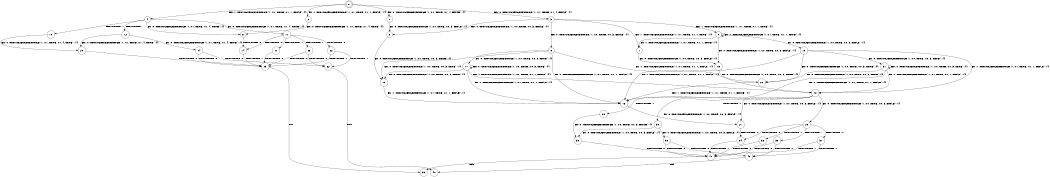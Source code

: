 digraph BCG {
size = "7, 10.5";
center = TRUE;
node [shape = circle];
0 [peripheries = 2];
0 -> 1 [label = "EX !0 !ATOMIC_EXCH_BRANCH (1, +1, TRUE, +1, 4, FALSE) !{}"];
0 -> 2 [label = "EX !1 !ATOMIC_EXCH_BRANCH (1, +1, TRUE, +1, 1, FALSE) !{}"];
0 -> 3 [label = "EX !0 !ATOMIC_EXCH_BRANCH (1, +1, TRUE, +1, 4, FALSE) !{}"];
0 -> 4 [label = "EX !1 !ATOMIC_EXCH_BRANCH (1, +1, TRUE, +1, 1, FALSE) !{}"];
1 -> 5 [label = "EX !0 !ATOMIC_EXCH_BRANCH (1, +0, TRUE, +0, 3, FALSE) !{}"];
2 -> 6 [label = "EX !0 !ATOMIC_EXCH_BRANCH (1, +1, TRUE, +1, 4, TRUE) !{}"];
3 -> 5 [label = "EX !0 !ATOMIC_EXCH_BRANCH (1, +0, TRUE, +0, 3, FALSE) !{}"];
3 -> 7 [label = "EX !1 !ATOMIC_EXCH_BRANCH (1, +1, TRUE, +1, 1, TRUE) !{}"];
3 -> 8 [label = "EX !0 !ATOMIC_EXCH_BRANCH (1, +0, TRUE, +0, 3, FALSE) !{}"];
3 -> 9 [label = "EX !1 !ATOMIC_EXCH_BRANCH (1, +1, TRUE, +1, 1, TRUE) !{}"];
4 -> 6 [label = "EX !0 !ATOMIC_EXCH_BRANCH (1, +1, TRUE, +1, 4, TRUE) !{}"];
4 -> 10 [label = "TERMINATE !1"];
4 -> 11 [label = "EX !0 !ATOMIC_EXCH_BRANCH (1, +1, TRUE, +1, 4, TRUE) !{}"];
4 -> 12 [label = "TERMINATE !1"];
5 -> 13 [label = "EX !0 !ATOMIC_EXCH_BRANCH (1, +0, TRUE, +0, 3, TRUE) !{}"];
6 -> 14 [label = "TERMINATE !0"];
7 -> 15 [label = "EX !0 !ATOMIC_EXCH_BRANCH (1, +0, TRUE, +0, 3, FALSE) !{}"];
8 -> 13 [label = "EX !0 !ATOMIC_EXCH_BRANCH (1, +0, TRUE, +0, 3, TRUE) !{}"];
8 -> 16 [label = "EX !1 !ATOMIC_EXCH_BRANCH (1, +1, TRUE, +1, 1, FALSE) !{}"];
8 -> 17 [label = "EX !0 !ATOMIC_EXCH_BRANCH (1, +0, TRUE, +0, 3, TRUE) !{}"];
8 -> 18 [label = "EX !1 !ATOMIC_EXCH_BRANCH (1, +1, TRUE, +1, 1, FALSE) !{}"];
9 -> 15 [label = "EX !0 !ATOMIC_EXCH_BRANCH (1, +0, TRUE, +0, 3, FALSE) !{}"];
9 -> 7 [label = "EX !1 !ATOMIC_EXCH_BRANCH (1, +1, TRUE, +1, 1, TRUE) !{}"];
9 -> 19 [label = "EX !0 !ATOMIC_EXCH_BRANCH (1, +0, TRUE, +0, 3, FALSE) !{}"];
9 -> 9 [label = "EX !1 !ATOMIC_EXCH_BRANCH (1, +1, TRUE, +1, 1, TRUE) !{}"];
10 -> 20 [label = "EX !0 !ATOMIC_EXCH_BRANCH (1, +1, TRUE, +1, 4, TRUE) !{}"];
11 -> 14 [label = "TERMINATE !0"];
11 -> 21 [label = "TERMINATE !1"];
11 -> 22 [label = "TERMINATE !0"];
11 -> 23 [label = "TERMINATE !1"];
12 -> 20 [label = "EX !0 !ATOMIC_EXCH_BRANCH (1, +1, TRUE, +1, 4, TRUE) !{}"];
12 -> 24 [label = "EX !0 !ATOMIC_EXCH_BRANCH (1, +1, TRUE, +1, 4, TRUE) !{}"];
13 -> 16 [label = "EX !1 !ATOMIC_EXCH_BRANCH (1, +1, TRUE, +1, 1, FALSE) !{}"];
14 -> 25 [label = "TERMINATE !1"];
15 -> 26 [label = "EX !0 !ATOMIC_EXCH_BRANCH (1, +0, TRUE, +0, 3, TRUE) !{}"];
16 -> 27 [label = "EX !0 !ATOMIC_EXCH_BRANCH (1, +0, TRUE, +0, 3, FALSE) !{}"];
17 -> 13 [label = "EX !0 !ATOMIC_EXCH_BRANCH (1, +0, TRUE, +0, 3, TRUE) !{}"];
17 -> 16 [label = "EX !1 !ATOMIC_EXCH_BRANCH (1, +1, TRUE, +1, 1, FALSE) !{}"];
17 -> 17 [label = "EX !0 !ATOMIC_EXCH_BRANCH (1, +0, TRUE, +0, 3, TRUE) !{}"];
17 -> 18 [label = "EX !1 !ATOMIC_EXCH_BRANCH (1, +1, TRUE, +1, 1, FALSE) !{}"];
18 -> 27 [label = "EX !0 !ATOMIC_EXCH_BRANCH (1, +0, TRUE, +0, 3, FALSE) !{}"];
18 -> 28 [label = "TERMINATE !1"];
18 -> 29 [label = "EX !0 !ATOMIC_EXCH_BRANCH (1, +0, TRUE, +0, 3, FALSE) !{}"];
18 -> 30 [label = "TERMINATE !1"];
19 -> 26 [label = "EX !0 !ATOMIC_EXCH_BRANCH (1, +0, TRUE, +0, 3, TRUE) !{}"];
19 -> 16 [label = "EX !1 !ATOMIC_EXCH_BRANCH (1, +1, TRUE, +1, 1, FALSE) !{}"];
19 -> 31 [label = "EX !0 !ATOMIC_EXCH_BRANCH (1, +0, TRUE, +0, 3, TRUE) !{}"];
19 -> 18 [label = "EX !1 !ATOMIC_EXCH_BRANCH (1, +1, TRUE, +1, 1, FALSE) !{}"];
20 -> 25 [label = "TERMINATE !0"];
21 -> 25 [label = "TERMINATE !0"];
22 -> 25 [label = "TERMINATE !1"];
22 -> 32 [label = "TERMINATE !1"];
23 -> 25 [label = "TERMINATE !0"];
23 -> 32 [label = "TERMINATE !0"];
24 -> 25 [label = "TERMINATE !0"];
24 -> 32 [label = "TERMINATE !0"];
25 -> 33 [label = "exit"];
26 -> 16 [label = "EX !1 !ATOMIC_EXCH_BRANCH (1, +1, TRUE, +1, 1, FALSE) !{}"];
27 -> 34 [label = "TERMINATE !0"];
28 -> 35 [label = "EX !0 !ATOMIC_EXCH_BRANCH (1, +0, TRUE, +0, 3, FALSE) !{}"];
29 -> 34 [label = "TERMINATE !0"];
29 -> 36 [label = "TERMINATE !1"];
29 -> 37 [label = "TERMINATE !0"];
29 -> 38 [label = "TERMINATE !1"];
30 -> 35 [label = "EX !0 !ATOMIC_EXCH_BRANCH (1, +0, TRUE, +0, 3, FALSE) !{}"];
30 -> 39 [label = "EX !0 !ATOMIC_EXCH_BRANCH (1, +0, TRUE, +0, 3, FALSE) !{}"];
31 -> 26 [label = "EX !0 !ATOMIC_EXCH_BRANCH (1, +0, TRUE, +0, 3, TRUE) !{}"];
31 -> 16 [label = "EX !1 !ATOMIC_EXCH_BRANCH (1, +1, TRUE, +1, 1, FALSE) !{}"];
31 -> 31 [label = "EX !0 !ATOMIC_EXCH_BRANCH (1, +0, TRUE, +0, 3, TRUE) !{}"];
31 -> 18 [label = "EX !1 !ATOMIC_EXCH_BRANCH (1, +1, TRUE, +1, 1, FALSE) !{}"];
32 -> 40 [label = "exit"];
34 -> 41 [label = "TERMINATE !1"];
35 -> 41 [label = "TERMINATE !0"];
36 -> 41 [label = "TERMINATE !0"];
37 -> 41 [label = "TERMINATE !1"];
37 -> 42 [label = "TERMINATE !1"];
38 -> 41 [label = "TERMINATE !0"];
38 -> 42 [label = "TERMINATE !0"];
39 -> 41 [label = "TERMINATE !0"];
39 -> 42 [label = "TERMINATE !0"];
41 -> 33 [label = "exit"];
42 -> 40 [label = "exit"];
}
